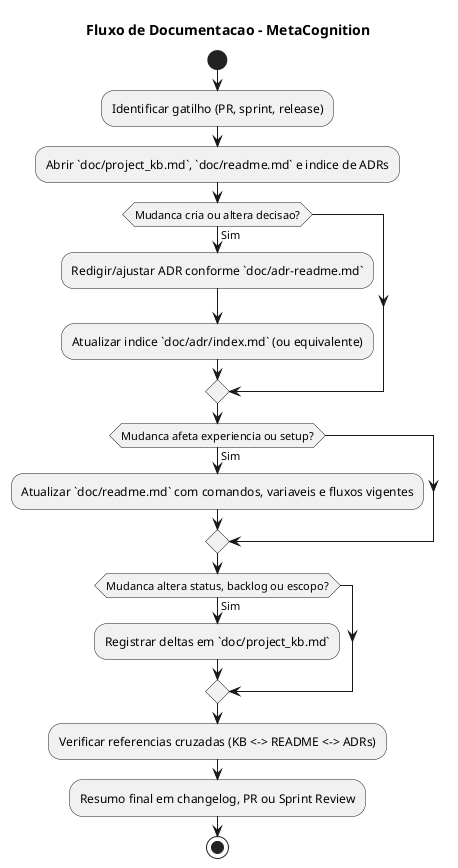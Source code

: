 @startuml
title Fluxo de Documentacao - MetaCognition

start
:Identificar gatilho (PR, sprint, release);
:Abrir `doc/project_kb.md`, `doc/readme.md` e indice de ADRs;
if (Mudanca cria ou altera decisao?) then (Sim)
  :Redigir/ajustar ADR conforme `doc/adr-readme.md`;
  :Atualizar indice `doc/adr/index.md` (ou equivalente);
endif
if (Mudanca afeta experiencia ou setup?) then (Sim)
  :Atualizar `doc/readme.md` com comandos, variaveis e fluxos vigentes;
endif
if (Mudanca altera status, backlog ou escopo?) then (Sim)
  :Registrar deltas em `doc/project_kb.md`;
endif
:Verificar referencias cruzadas (KB <-> README <-> ADRs);
:Resumo final em changelog, PR ou Sprint Review;
stop

@enduml
